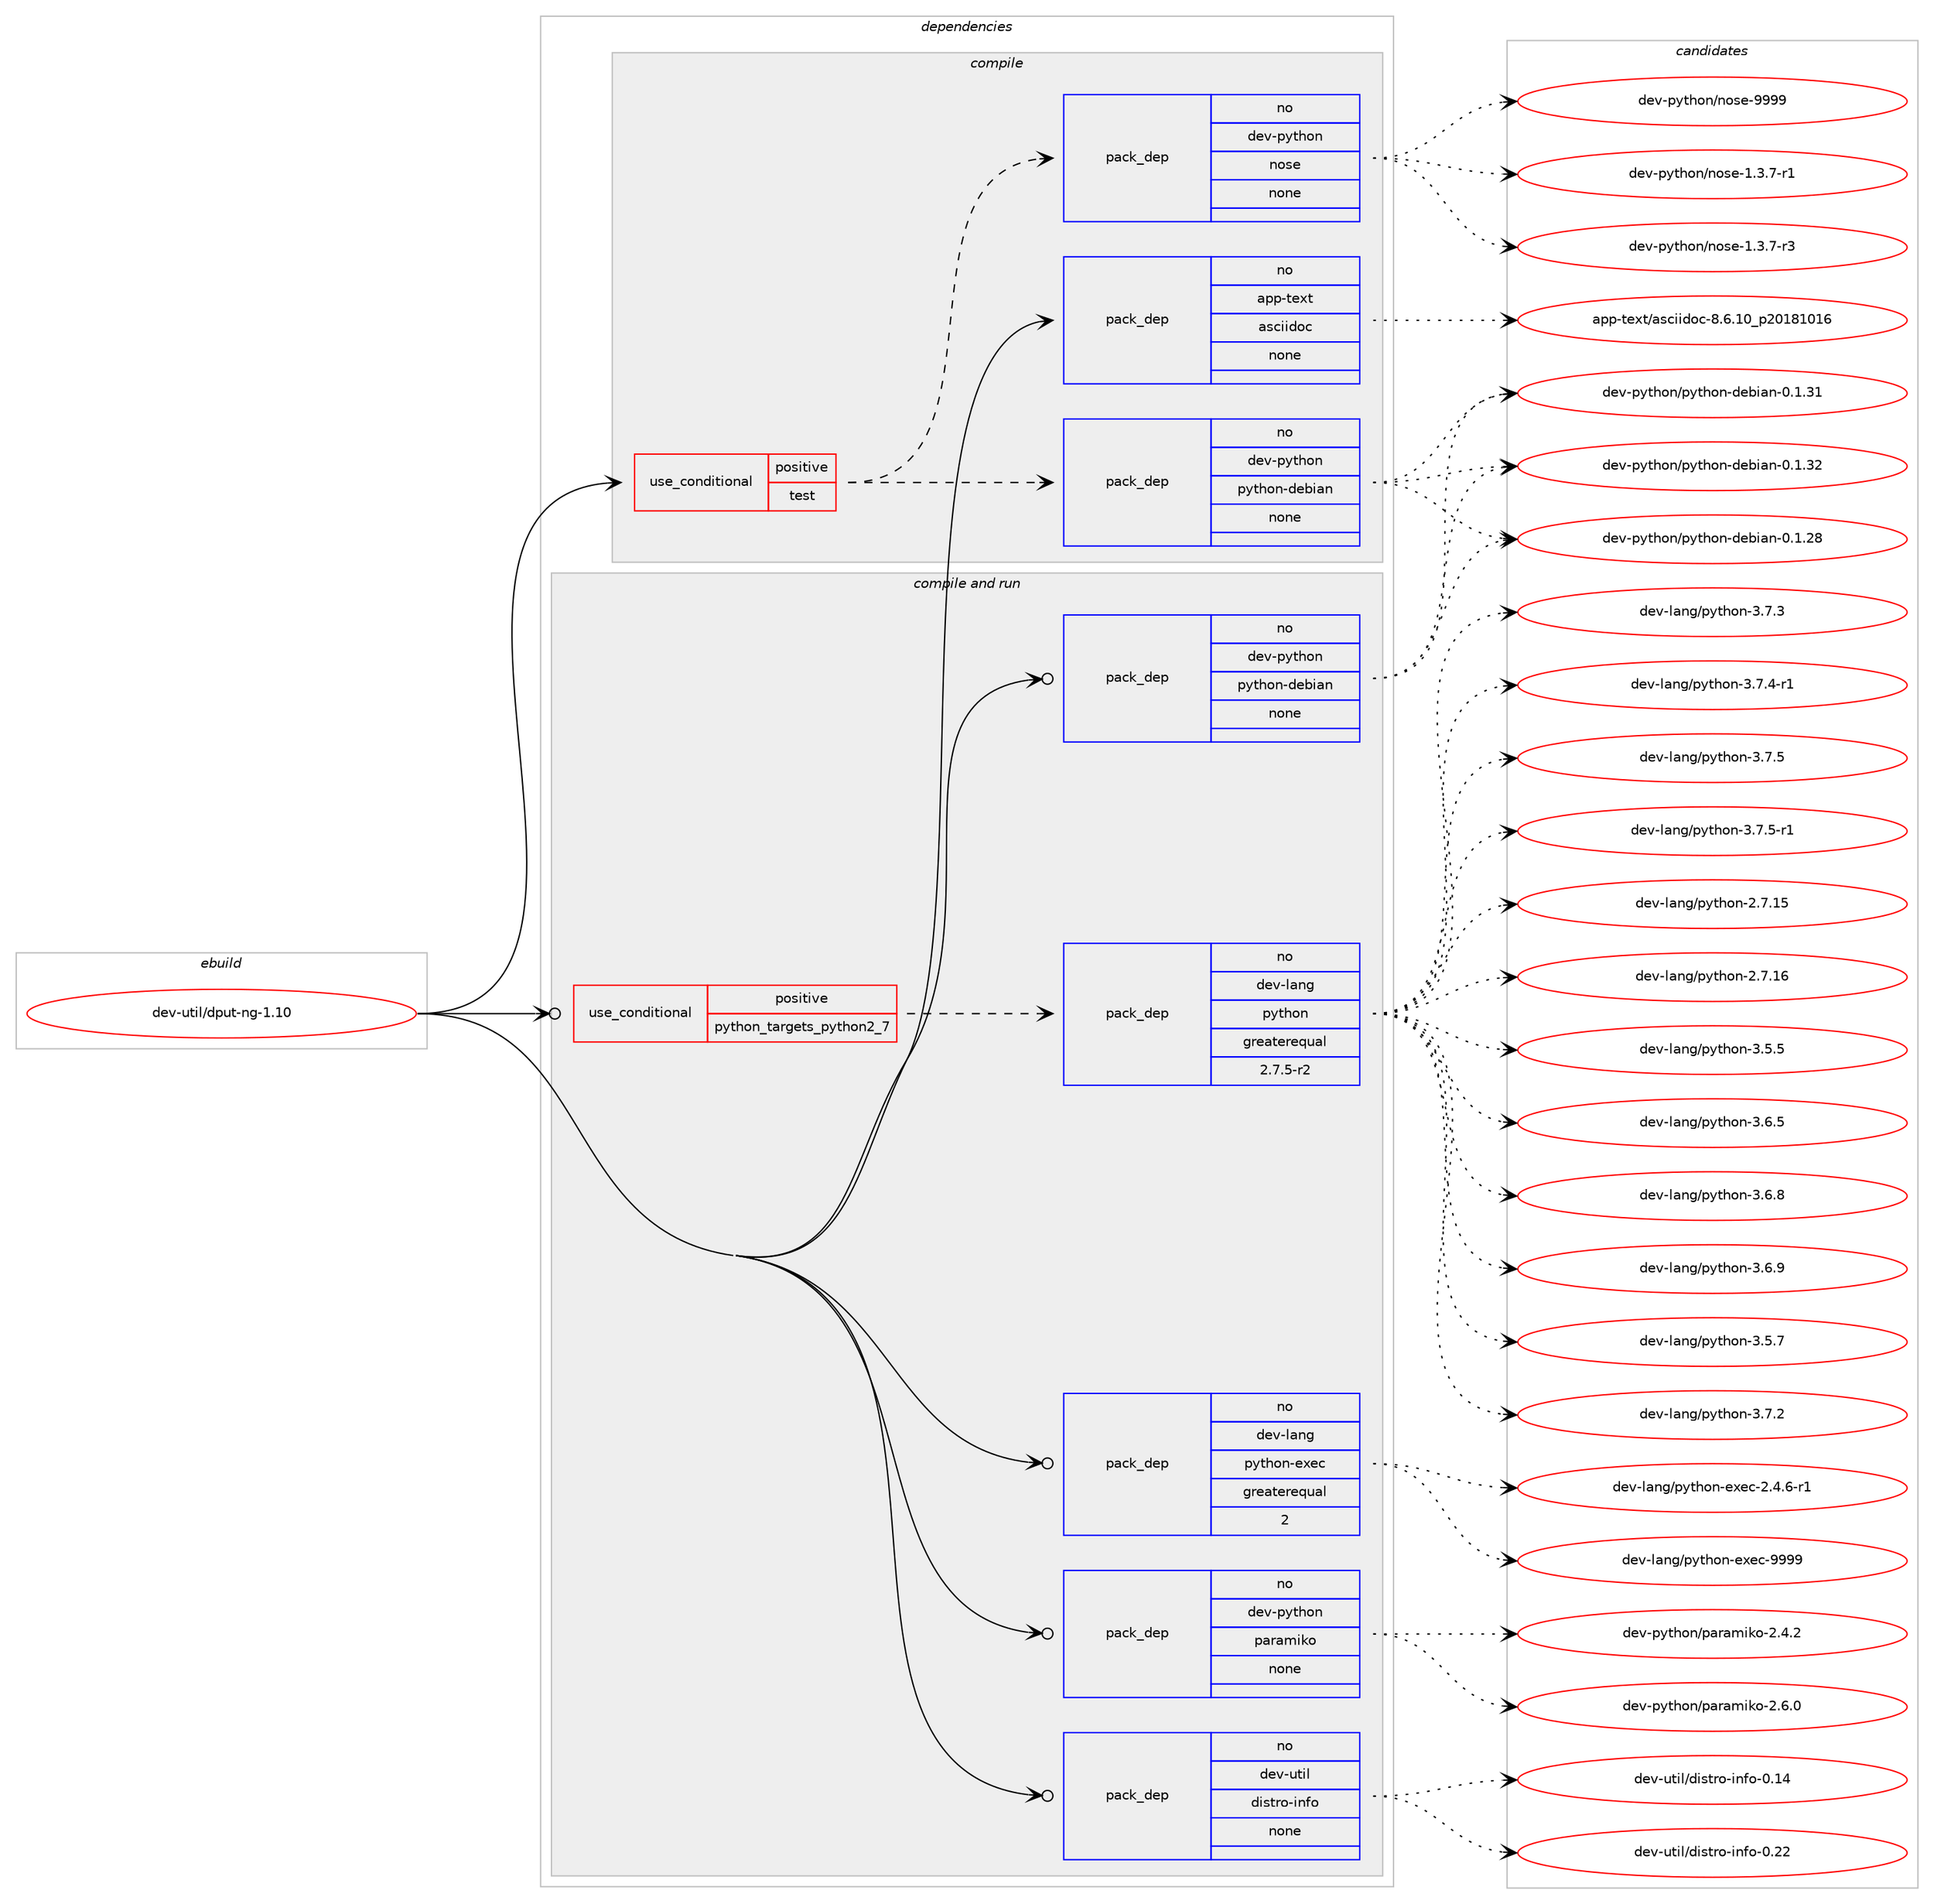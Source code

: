 digraph prolog {

# *************
# Graph options
# *************

newrank=true;
concentrate=true;
compound=true;
graph [rankdir=LR,fontname=Helvetica,fontsize=10,ranksep=1.5];#, ranksep=2.5, nodesep=0.2];
edge  [arrowhead=vee];
node  [fontname=Helvetica,fontsize=10];

# **********
# The ebuild
# **********

subgraph cluster_leftcol {
color=gray;
rank=same;
label=<<i>ebuild</i>>;
id [label="dev-util/dput-ng-1.10", color=red, width=4, href="../dev-util/dput-ng-1.10.svg"];
}

# ****************
# The dependencies
# ****************

subgraph cluster_midcol {
color=gray;
label=<<i>dependencies</i>>;
subgraph cluster_compile {
fillcolor="#eeeeee";
style=filled;
label=<<i>compile</i>>;
subgraph cond182586 {
dependency728573 [label=<<TABLE BORDER="0" CELLBORDER="1" CELLSPACING="0" CELLPADDING="4"><TR><TD ROWSPAN="3" CELLPADDING="10">use_conditional</TD></TR><TR><TD>positive</TD></TR><TR><TD>test</TD></TR></TABLE>>, shape=none, color=red];
subgraph pack533860 {
dependency728574 [label=<<TABLE BORDER="0" CELLBORDER="1" CELLSPACING="0" CELLPADDING="4" WIDTH="220"><TR><TD ROWSPAN="6" CELLPADDING="30">pack_dep</TD></TR><TR><TD WIDTH="110">no</TD></TR><TR><TD>dev-python</TD></TR><TR><TD>nose</TD></TR><TR><TD>none</TD></TR><TR><TD></TD></TR></TABLE>>, shape=none, color=blue];
}
dependency728573:e -> dependency728574:w [weight=20,style="dashed",arrowhead="vee"];
subgraph pack533861 {
dependency728575 [label=<<TABLE BORDER="0" CELLBORDER="1" CELLSPACING="0" CELLPADDING="4" WIDTH="220"><TR><TD ROWSPAN="6" CELLPADDING="30">pack_dep</TD></TR><TR><TD WIDTH="110">no</TD></TR><TR><TD>dev-python</TD></TR><TR><TD>python-debian</TD></TR><TR><TD>none</TD></TR><TR><TD></TD></TR></TABLE>>, shape=none, color=blue];
}
dependency728573:e -> dependency728575:w [weight=20,style="dashed",arrowhead="vee"];
}
id:e -> dependency728573:w [weight=20,style="solid",arrowhead="vee"];
subgraph pack533862 {
dependency728576 [label=<<TABLE BORDER="0" CELLBORDER="1" CELLSPACING="0" CELLPADDING="4" WIDTH="220"><TR><TD ROWSPAN="6" CELLPADDING="30">pack_dep</TD></TR><TR><TD WIDTH="110">no</TD></TR><TR><TD>app-text</TD></TR><TR><TD>asciidoc</TD></TR><TR><TD>none</TD></TR><TR><TD></TD></TR></TABLE>>, shape=none, color=blue];
}
id:e -> dependency728576:w [weight=20,style="solid",arrowhead="vee"];
}
subgraph cluster_compileandrun {
fillcolor="#eeeeee";
style=filled;
label=<<i>compile and run</i>>;
subgraph cond182587 {
dependency728577 [label=<<TABLE BORDER="0" CELLBORDER="1" CELLSPACING="0" CELLPADDING="4"><TR><TD ROWSPAN="3" CELLPADDING="10">use_conditional</TD></TR><TR><TD>positive</TD></TR><TR><TD>python_targets_python2_7</TD></TR></TABLE>>, shape=none, color=red];
subgraph pack533863 {
dependency728578 [label=<<TABLE BORDER="0" CELLBORDER="1" CELLSPACING="0" CELLPADDING="4" WIDTH="220"><TR><TD ROWSPAN="6" CELLPADDING="30">pack_dep</TD></TR><TR><TD WIDTH="110">no</TD></TR><TR><TD>dev-lang</TD></TR><TR><TD>python</TD></TR><TR><TD>greaterequal</TD></TR><TR><TD>2.7.5-r2</TD></TR></TABLE>>, shape=none, color=blue];
}
dependency728577:e -> dependency728578:w [weight=20,style="dashed",arrowhead="vee"];
}
id:e -> dependency728577:w [weight=20,style="solid",arrowhead="odotvee"];
subgraph pack533864 {
dependency728579 [label=<<TABLE BORDER="0" CELLBORDER="1" CELLSPACING="0" CELLPADDING="4" WIDTH="220"><TR><TD ROWSPAN="6" CELLPADDING="30">pack_dep</TD></TR><TR><TD WIDTH="110">no</TD></TR><TR><TD>dev-lang</TD></TR><TR><TD>python-exec</TD></TR><TR><TD>greaterequal</TD></TR><TR><TD>2</TD></TR></TABLE>>, shape=none, color=blue];
}
id:e -> dependency728579:w [weight=20,style="solid",arrowhead="odotvee"];
subgraph pack533865 {
dependency728580 [label=<<TABLE BORDER="0" CELLBORDER="1" CELLSPACING="0" CELLPADDING="4" WIDTH="220"><TR><TD ROWSPAN="6" CELLPADDING="30">pack_dep</TD></TR><TR><TD WIDTH="110">no</TD></TR><TR><TD>dev-python</TD></TR><TR><TD>paramiko</TD></TR><TR><TD>none</TD></TR><TR><TD></TD></TR></TABLE>>, shape=none, color=blue];
}
id:e -> dependency728580:w [weight=20,style="solid",arrowhead="odotvee"];
subgraph pack533866 {
dependency728581 [label=<<TABLE BORDER="0" CELLBORDER="1" CELLSPACING="0" CELLPADDING="4" WIDTH="220"><TR><TD ROWSPAN="6" CELLPADDING="30">pack_dep</TD></TR><TR><TD WIDTH="110">no</TD></TR><TR><TD>dev-python</TD></TR><TR><TD>python-debian</TD></TR><TR><TD>none</TD></TR><TR><TD></TD></TR></TABLE>>, shape=none, color=blue];
}
id:e -> dependency728581:w [weight=20,style="solid",arrowhead="odotvee"];
subgraph pack533867 {
dependency728582 [label=<<TABLE BORDER="0" CELLBORDER="1" CELLSPACING="0" CELLPADDING="4" WIDTH="220"><TR><TD ROWSPAN="6" CELLPADDING="30">pack_dep</TD></TR><TR><TD WIDTH="110">no</TD></TR><TR><TD>dev-util</TD></TR><TR><TD>distro-info</TD></TR><TR><TD>none</TD></TR><TR><TD></TD></TR></TABLE>>, shape=none, color=blue];
}
id:e -> dependency728582:w [weight=20,style="solid",arrowhead="odotvee"];
}
subgraph cluster_run {
fillcolor="#eeeeee";
style=filled;
label=<<i>run</i>>;
}
}

# **************
# The candidates
# **************

subgraph cluster_choices {
rank=same;
color=gray;
label=<<i>candidates</i>>;

subgraph choice533860 {
color=black;
nodesep=1;
choice10010111845112121116104111110471101111151014549465146554511449 [label="dev-python/nose-1.3.7-r1", color=red, width=4,href="../dev-python/nose-1.3.7-r1.svg"];
choice10010111845112121116104111110471101111151014549465146554511451 [label="dev-python/nose-1.3.7-r3", color=red, width=4,href="../dev-python/nose-1.3.7-r3.svg"];
choice10010111845112121116104111110471101111151014557575757 [label="dev-python/nose-9999", color=red, width=4,href="../dev-python/nose-9999.svg"];
dependency728574:e -> choice10010111845112121116104111110471101111151014549465146554511449:w [style=dotted,weight="100"];
dependency728574:e -> choice10010111845112121116104111110471101111151014549465146554511451:w [style=dotted,weight="100"];
dependency728574:e -> choice10010111845112121116104111110471101111151014557575757:w [style=dotted,weight="100"];
}
subgraph choice533861 {
color=black;
nodesep=1;
choice100101118451121211161041111104711212111610411111045100101981059711045484649465056 [label="dev-python/python-debian-0.1.28", color=red, width=4,href="../dev-python/python-debian-0.1.28.svg"];
choice100101118451121211161041111104711212111610411111045100101981059711045484649465149 [label="dev-python/python-debian-0.1.31", color=red, width=4,href="../dev-python/python-debian-0.1.31.svg"];
choice100101118451121211161041111104711212111610411111045100101981059711045484649465150 [label="dev-python/python-debian-0.1.32", color=red, width=4,href="../dev-python/python-debian-0.1.32.svg"];
dependency728575:e -> choice100101118451121211161041111104711212111610411111045100101981059711045484649465056:w [style=dotted,weight="100"];
dependency728575:e -> choice100101118451121211161041111104711212111610411111045100101981059711045484649465149:w [style=dotted,weight="100"];
dependency728575:e -> choice100101118451121211161041111104711212111610411111045100101981059711045484649465150:w [style=dotted,weight="100"];
}
subgraph choice533862 {
color=black;
nodesep=1;
choice97112112451161011201164797115991051051001119945564654464948951125048495649484954 [label="app-text/asciidoc-8.6.10_p20181016", color=red, width=4,href="../app-text/asciidoc-8.6.10_p20181016.svg"];
dependency728576:e -> choice97112112451161011201164797115991051051001119945564654464948951125048495649484954:w [style=dotted,weight="100"];
}
subgraph choice533863 {
color=black;
nodesep=1;
choice10010111845108971101034711212111610411111045504655464953 [label="dev-lang/python-2.7.15", color=red, width=4,href="../dev-lang/python-2.7.15.svg"];
choice10010111845108971101034711212111610411111045504655464954 [label="dev-lang/python-2.7.16", color=red, width=4,href="../dev-lang/python-2.7.16.svg"];
choice100101118451089711010347112121116104111110455146534653 [label="dev-lang/python-3.5.5", color=red, width=4,href="../dev-lang/python-3.5.5.svg"];
choice100101118451089711010347112121116104111110455146534655 [label="dev-lang/python-3.5.7", color=red, width=4,href="../dev-lang/python-3.5.7.svg"];
choice100101118451089711010347112121116104111110455146544653 [label="dev-lang/python-3.6.5", color=red, width=4,href="../dev-lang/python-3.6.5.svg"];
choice100101118451089711010347112121116104111110455146544656 [label="dev-lang/python-3.6.8", color=red, width=4,href="../dev-lang/python-3.6.8.svg"];
choice100101118451089711010347112121116104111110455146544657 [label="dev-lang/python-3.6.9", color=red, width=4,href="../dev-lang/python-3.6.9.svg"];
choice100101118451089711010347112121116104111110455146554650 [label="dev-lang/python-3.7.2", color=red, width=4,href="../dev-lang/python-3.7.2.svg"];
choice100101118451089711010347112121116104111110455146554651 [label="dev-lang/python-3.7.3", color=red, width=4,href="../dev-lang/python-3.7.3.svg"];
choice1001011184510897110103471121211161041111104551465546524511449 [label="dev-lang/python-3.7.4-r1", color=red, width=4,href="../dev-lang/python-3.7.4-r1.svg"];
choice100101118451089711010347112121116104111110455146554653 [label="dev-lang/python-3.7.5", color=red, width=4,href="../dev-lang/python-3.7.5.svg"];
choice1001011184510897110103471121211161041111104551465546534511449 [label="dev-lang/python-3.7.5-r1", color=red, width=4,href="../dev-lang/python-3.7.5-r1.svg"];
dependency728578:e -> choice10010111845108971101034711212111610411111045504655464953:w [style=dotted,weight="100"];
dependency728578:e -> choice10010111845108971101034711212111610411111045504655464954:w [style=dotted,weight="100"];
dependency728578:e -> choice100101118451089711010347112121116104111110455146534653:w [style=dotted,weight="100"];
dependency728578:e -> choice100101118451089711010347112121116104111110455146534655:w [style=dotted,weight="100"];
dependency728578:e -> choice100101118451089711010347112121116104111110455146544653:w [style=dotted,weight="100"];
dependency728578:e -> choice100101118451089711010347112121116104111110455146544656:w [style=dotted,weight="100"];
dependency728578:e -> choice100101118451089711010347112121116104111110455146544657:w [style=dotted,weight="100"];
dependency728578:e -> choice100101118451089711010347112121116104111110455146554650:w [style=dotted,weight="100"];
dependency728578:e -> choice100101118451089711010347112121116104111110455146554651:w [style=dotted,weight="100"];
dependency728578:e -> choice1001011184510897110103471121211161041111104551465546524511449:w [style=dotted,weight="100"];
dependency728578:e -> choice100101118451089711010347112121116104111110455146554653:w [style=dotted,weight="100"];
dependency728578:e -> choice1001011184510897110103471121211161041111104551465546534511449:w [style=dotted,weight="100"];
}
subgraph choice533864 {
color=black;
nodesep=1;
choice10010111845108971101034711212111610411111045101120101994550465246544511449 [label="dev-lang/python-exec-2.4.6-r1", color=red, width=4,href="../dev-lang/python-exec-2.4.6-r1.svg"];
choice10010111845108971101034711212111610411111045101120101994557575757 [label="dev-lang/python-exec-9999", color=red, width=4,href="../dev-lang/python-exec-9999.svg"];
dependency728579:e -> choice10010111845108971101034711212111610411111045101120101994550465246544511449:w [style=dotted,weight="100"];
dependency728579:e -> choice10010111845108971101034711212111610411111045101120101994557575757:w [style=dotted,weight="100"];
}
subgraph choice533865 {
color=black;
nodesep=1;
choice10010111845112121116104111110471129711497109105107111455046524650 [label="dev-python/paramiko-2.4.2", color=red, width=4,href="../dev-python/paramiko-2.4.2.svg"];
choice10010111845112121116104111110471129711497109105107111455046544648 [label="dev-python/paramiko-2.6.0", color=red, width=4,href="../dev-python/paramiko-2.6.0.svg"];
dependency728580:e -> choice10010111845112121116104111110471129711497109105107111455046524650:w [style=dotted,weight="100"];
dependency728580:e -> choice10010111845112121116104111110471129711497109105107111455046544648:w [style=dotted,weight="100"];
}
subgraph choice533866 {
color=black;
nodesep=1;
choice100101118451121211161041111104711212111610411111045100101981059711045484649465056 [label="dev-python/python-debian-0.1.28", color=red, width=4,href="../dev-python/python-debian-0.1.28.svg"];
choice100101118451121211161041111104711212111610411111045100101981059711045484649465149 [label="dev-python/python-debian-0.1.31", color=red, width=4,href="../dev-python/python-debian-0.1.31.svg"];
choice100101118451121211161041111104711212111610411111045100101981059711045484649465150 [label="dev-python/python-debian-0.1.32", color=red, width=4,href="../dev-python/python-debian-0.1.32.svg"];
dependency728581:e -> choice100101118451121211161041111104711212111610411111045100101981059711045484649465056:w [style=dotted,weight="100"];
dependency728581:e -> choice100101118451121211161041111104711212111610411111045100101981059711045484649465149:w [style=dotted,weight="100"];
dependency728581:e -> choice100101118451121211161041111104711212111610411111045100101981059711045484649465150:w [style=dotted,weight="100"];
}
subgraph choice533867 {
color=black;
nodesep=1;
choice1001011184511711610510847100105115116114111451051101021114548464952 [label="dev-util/distro-info-0.14", color=red, width=4,href="../dev-util/distro-info-0.14.svg"];
choice1001011184511711610510847100105115116114111451051101021114548465050 [label="dev-util/distro-info-0.22", color=red, width=4,href="../dev-util/distro-info-0.22.svg"];
dependency728582:e -> choice1001011184511711610510847100105115116114111451051101021114548464952:w [style=dotted,weight="100"];
dependency728582:e -> choice1001011184511711610510847100105115116114111451051101021114548465050:w [style=dotted,weight="100"];
}
}

}
